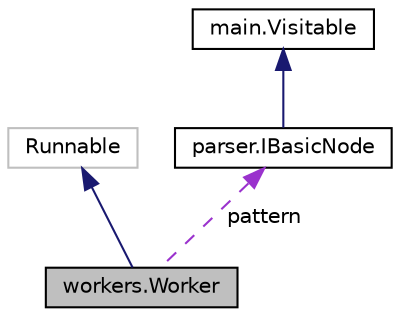 digraph "workers.Worker"
{
  edge [fontname="Helvetica",fontsize="10",labelfontname="Helvetica",labelfontsize="10"];
  node [fontname="Helvetica",fontsize="10",shape=record];
  Node1 [label="workers.Worker",height=0.2,width=0.4,color="black", fillcolor="grey75", style="filled", fontcolor="black"];
  Node2 -> Node1 [dir="back",color="midnightblue",fontsize="10",style="solid"];
  Node2 [label="Runnable",height=0.2,width=0.4,color="grey75", fillcolor="white", style="filled"];
  Node3 -> Node1 [dir="back",color="darkorchid3",fontsize="10",style="dashed",label=" pattern" ];
  Node3 [label="parser.IBasicNode",height=0.2,width=0.4,color="black", fillcolor="white", style="filled",URL="$interfaceparser_1_1_i_basic_node.html"];
  Node4 -> Node3 [dir="back",color="midnightblue",fontsize="10",style="solid"];
  Node4 [label="main.Visitable",height=0.2,width=0.4,color="black", fillcolor="white", style="filled",URL="$interfacemain_1_1_visitable.html"];
}
